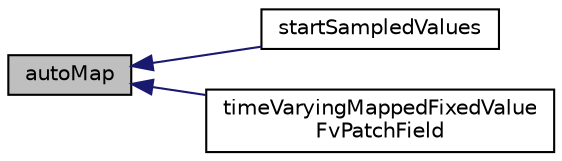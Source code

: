 digraph "autoMap"
{
  bgcolor="transparent";
  edge [fontname="Helvetica",fontsize="10",labelfontname="Helvetica",labelfontsize="10"];
  node [fontname="Helvetica",fontsize="10",shape=record];
  rankdir="LR";
  Node1 [label="autoMap",height=0.2,width=0.4,color="black", fillcolor="grey75", style="filled", fontcolor="black"];
  Node1 -> Node2 [dir="back",color="midnightblue",fontsize="10",style="solid",fontname="Helvetica"];
  Node2 [label="startSampledValues",height=0.2,width=0.4,color="black",URL="$a02710.html#ae611c31ce06d0aad2647c6995cee8cd5",tooltip="Return startSampledValues. "];
  Node1 -> Node3 [dir="back",color="midnightblue",fontsize="10",style="solid",fontname="Helvetica"];
  Node3 [label="timeVaryingMappedFixedValue\lFvPatchField",height=0.2,width=0.4,color="black",URL="$a02710.html#aec80c82f774c10682a65a575409d3b2b",tooltip="Construct as copy setting internal field reference. "];
}
